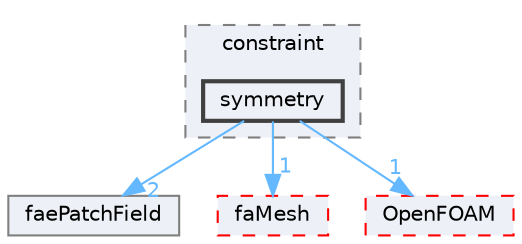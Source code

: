 digraph "src/finiteArea/fields/faePatchFields/constraint/symmetry"
{
 // LATEX_PDF_SIZE
  bgcolor="transparent";
  edge [fontname=Helvetica,fontsize=10,labelfontname=Helvetica,labelfontsize=10];
  node [fontname=Helvetica,fontsize=10,shape=box,height=0.2,width=0.4];
  compound=true
  subgraph clusterdir_e83479c5cbdc0de817f80b34628cf9bc {
    graph [ bgcolor="#edf0f7", pencolor="grey50", label="constraint", fontname=Helvetica,fontsize=10 style="filled,dashed", URL="dir_e83479c5cbdc0de817f80b34628cf9bc.html",tooltip=""]
  dir_e90b912f691631c144f2a5a3341c81de [label="symmetry", fillcolor="#edf0f7", color="grey25", style="filled,bold", URL="dir_e90b912f691631c144f2a5a3341c81de.html",tooltip=""];
  }
  dir_89f267ce19ccb856c83f45a6dc92ab14 [label="faePatchField", fillcolor="#edf0f7", color="grey50", style="filled", URL="dir_89f267ce19ccb856c83f45a6dc92ab14.html",tooltip=""];
  dir_f14612db68a06d13a87d37d60dc895d5 [label="faMesh", fillcolor="#edf0f7", color="red", style="filled,dashed", URL="dir_f14612db68a06d13a87d37d60dc895d5.html",tooltip=""];
  dir_c5473ff19b20e6ec4dfe5c310b3778a8 [label="OpenFOAM", fillcolor="#edf0f7", color="red", style="filled,dashed", URL="dir_c5473ff19b20e6ec4dfe5c310b3778a8.html",tooltip=""];
  dir_e90b912f691631c144f2a5a3341c81de->dir_89f267ce19ccb856c83f45a6dc92ab14 [headlabel="2", labeldistance=1.5 headhref="dir_003916_001284.html" href="dir_003916_001284.html" color="steelblue1" fontcolor="steelblue1"];
  dir_e90b912f691631c144f2a5a3341c81de->dir_c5473ff19b20e6ec4dfe5c310b3778a8 [headlabel="1", labeldistance=1.5 headhref="dir_003916_002695.html" href="dir_003916_002695.html" color="steelblue1" fontcolor="steelblue1"];
  dir_e90b912f691631c144f2a5a3341c81de->dir_f14612db68a06d13a87d37d60dc895d5 [headlabel="1", labeldistance=1.5 headhref="dir_003916_001295.html" href="dir_003916_001295.html" color="steelblue1" fontcolor="steelblue1"];
}
